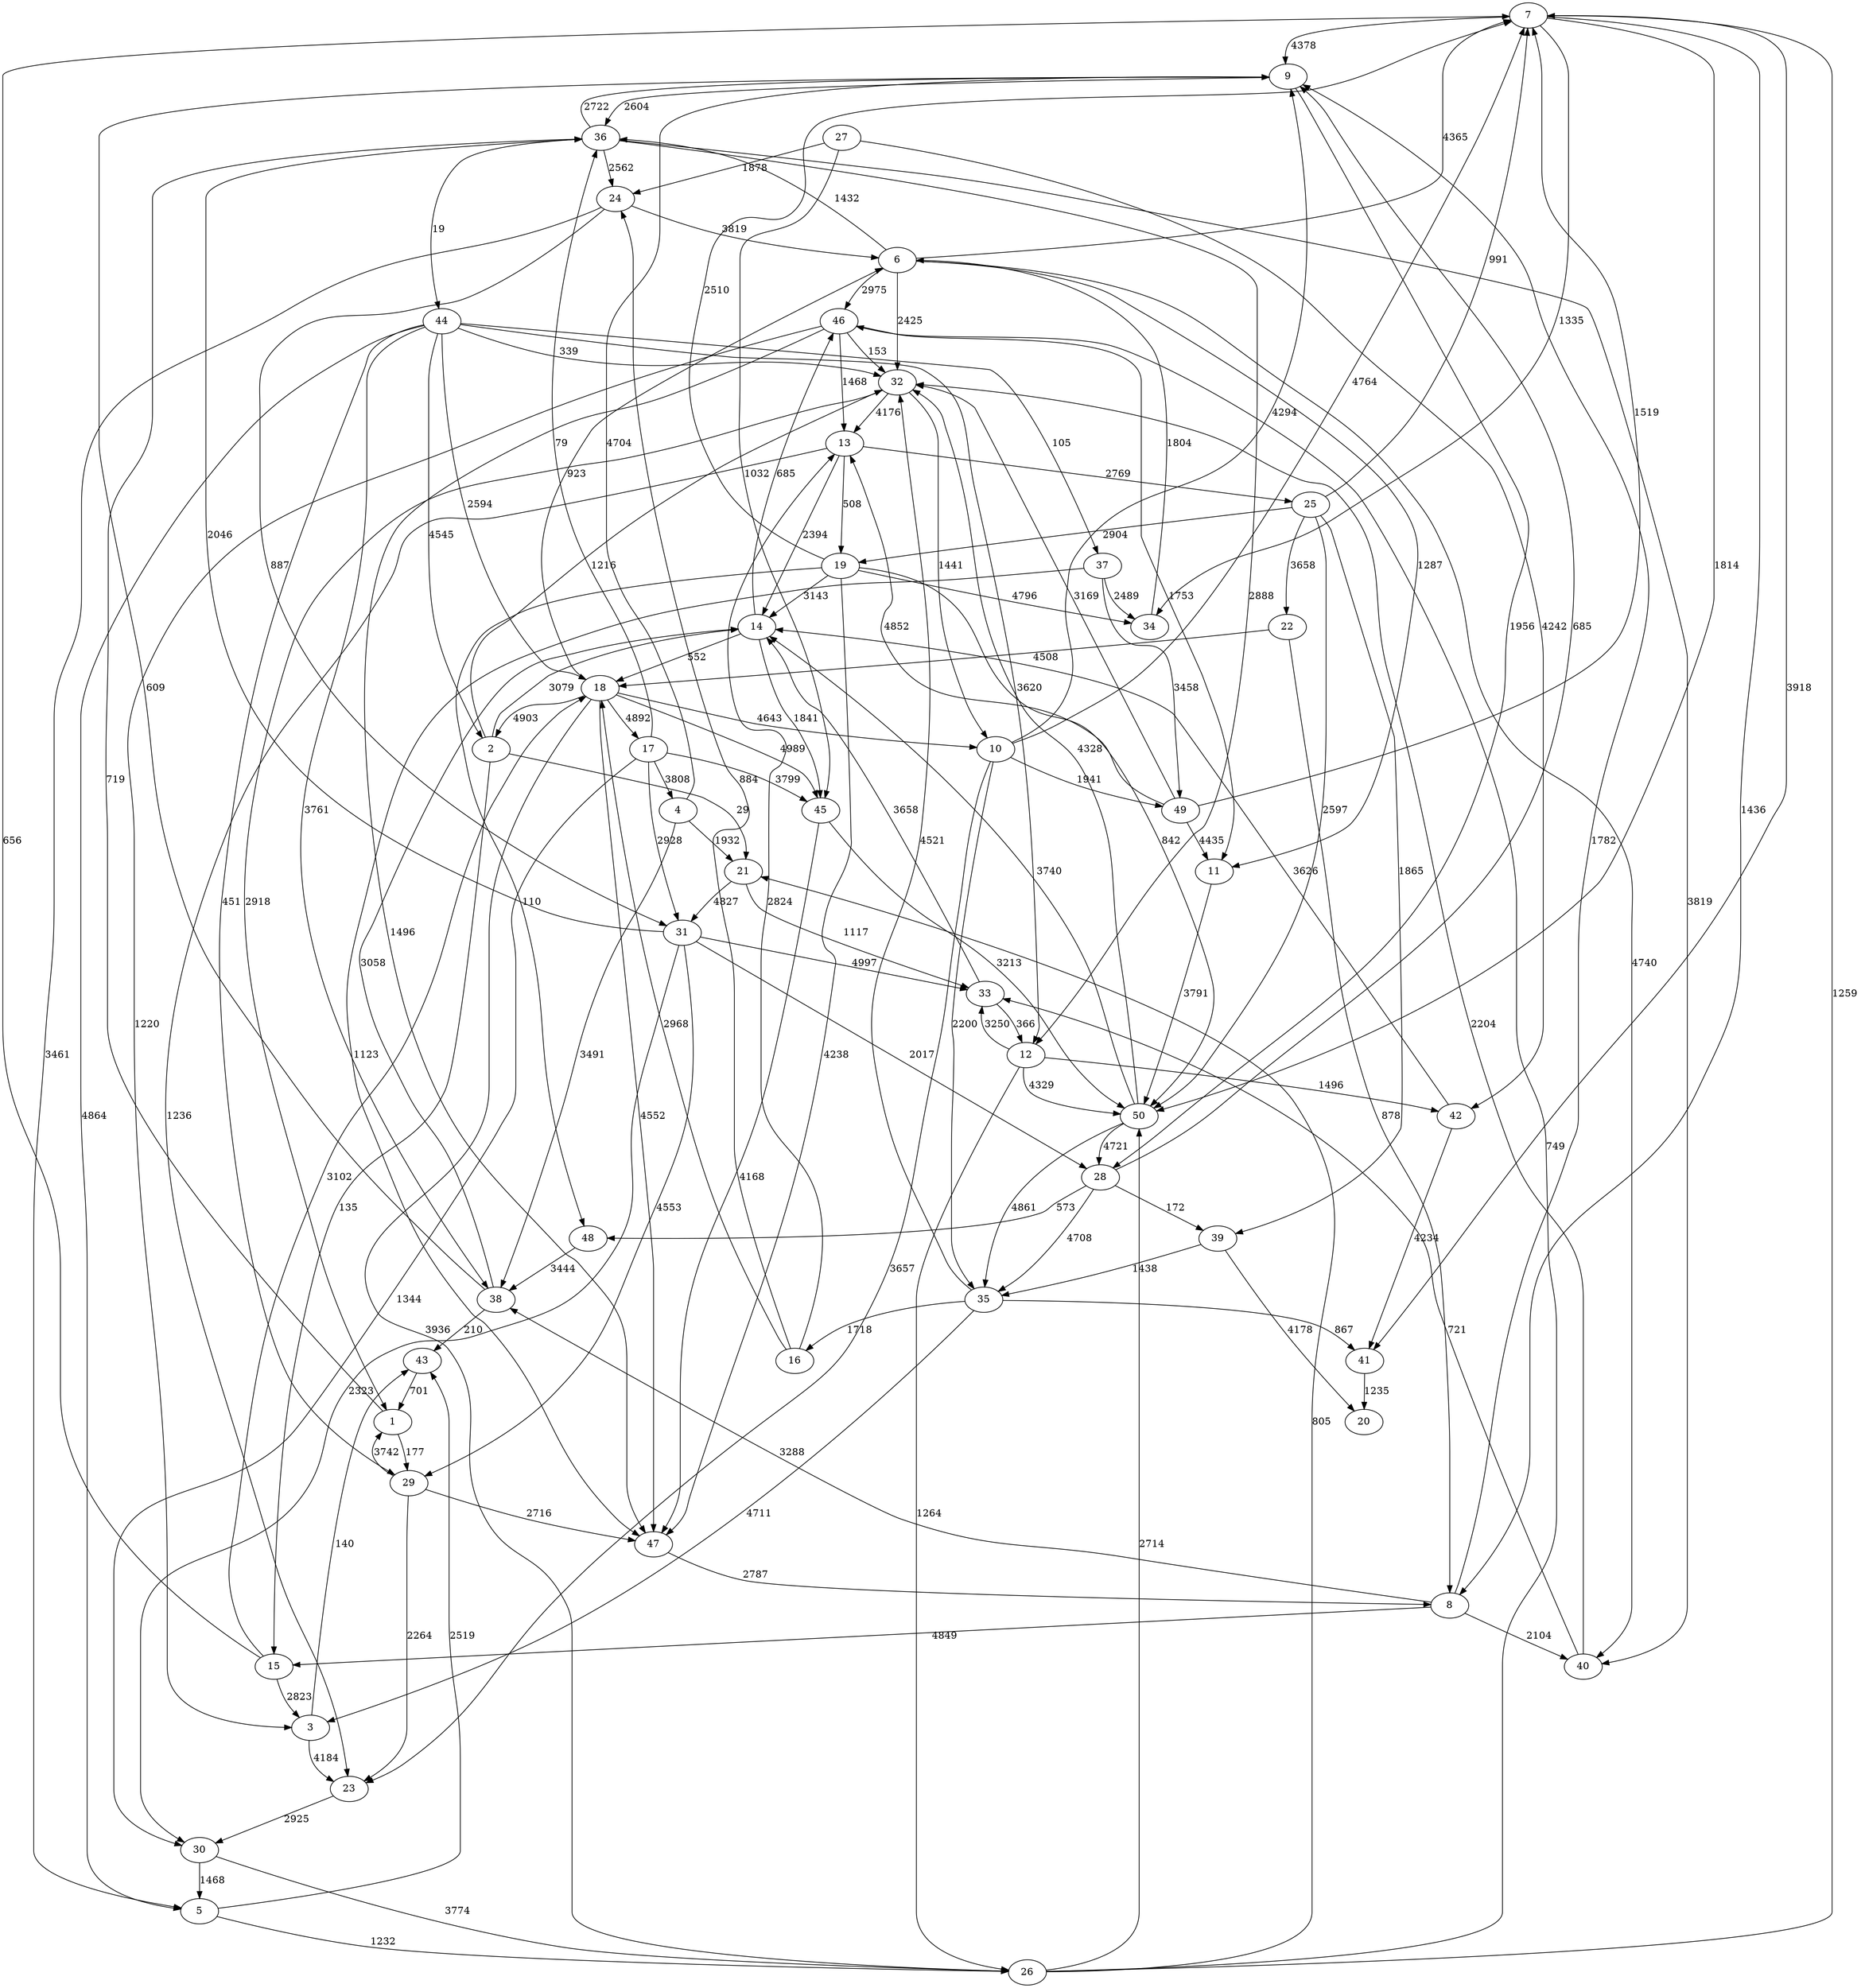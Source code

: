 strict digraph  {
	7 -> 9	 [label=4378];
	7 -> 8	 [label=1436];
	7 -> 50	 [label=1814];
	7 -> 41	 [label=3918];
	7 -> 34	 [label=1335];
	9 -> 36	 [label=2604];
	9 -> 28	 [label=1956];
	8 -> 9	 [label=1782];
	8 -> 15	 [label=4849];
	8 -> 40	 [label=2104];
	8 -> 38	 [label=3288];
	50 -> 28	 [label=4721];
	50 -> 32	 [label=4328];
	50 -> 14	 [label=3740];
	50 -> 35	 [label=4861];
	41 -> 20	 [label=1235];
	34 -> 6	 [label=1804];
	36 -> 9	 [label=2722];
	36 -> 44	 [label=19];
	36 -> 40	 [label=3819];
	36 -> 12	 [label=2888];
	36 -> 24	 [label=2562];
	28 -> 9	 [label=685];
	28 -> 35	 [label=4708];
	28 -> 39	 [label=172];
	28 -> 48	 [label=573];
	49 -> 7	 [label=1519];
	49 -> 11	 [label=4435];
	49 -> 32	 [label=3169];
	49 -> 13	 [label=4852];
	11 -> 50	 [label=3791];
	32 -> 13	 [label=4176];
	32 -> 10	 [label=1441];
	32 -> 1	 [label=2918];
	13 -> 14	 [label=2394];
	13 -> 23	 [label=1236];
	13 -> 19	 [label=508];
	13 -> 25	 [label=2769];
	2 -> 32	 [label=1216];
	2 -> 21	 [label=29];
	2 -> 15	 [label=135];
	2 -> 14	 [label=3079];
	21 -> 33	 [label=1117];
	21 -> 31	 [label=4827];
	15 -> 7	 [label=656];
	15 -> 18	 [label=3102];
	15 -> 3	 [label=2823];
	14 -> 18	 [label=552];
	14 -> 45	 [label=1841];
	14 -> 46	 [label=685];
	10 -> 7	 [label=4764];
	10 -> 9	 [label=4294];
	10 -> 49	 [label=1941];
	10 -> 35	 [label=2200];
	10 -> 23	 [label=3657];
	1 -> 36	 [label=719];
	1 -> 29	 [label=177];
	44 -> 32	 [label=339];
	44 -> 2	 [label=4545];
	44 -> 12	 [label=3620];
	44 -> 5	 [label=4864];
	44 -> 29	 [label=451];
	44 -> 18	 [label=2594];
	44 -> 38	 [label=3761];
	44 -> 37	 [label=105];
	40 -> 32	 [label=2204];
	40 -> 33	 [label=721];
	12 -> 50	 [label=4329];
	12 -> 33	 [label=3250];
	12 -> 26	 [label=1264];
	12 -> 42	 [label=1496];
	24 -> 5	 [label=3461];
	24 -> 6	 [label=3819];
	24 -> 31	 [label=887];
	5 -> 43	 [label=2519];
	5 -> 26	 [label=1232];
	29 -> 1	 [label=3742];
	29 -> 47	 [label=2716];
	29 -> 23	 [label=2264];
	18 -> 2	 [label=4903];
	18 -> 10	 [label=4643];
	18 -> 45	 [label=4989];
	18 -> 47	 [label=4552];
	18 -> 6	 [label=923];
	18 -> 26	 [label=3936];
	18 -> 17	 [label=4892];
	38 -> 9	 [label=609];
	38 -> 14	 [label=3058];
	38 -> 43	 [label=210];
	37 -> 34	 [label=2489];
	37 -> 49	 [label=3458];
	37 -> 47	 [label=1123];
	45 -> 50	 [label=3213];
	45 -> 47	 [label=4168];
	47 -> 8	 [label=2787];
	35 -> 41	 [label=867];
	35 -> 32	 [label=4521];
	35 -> 3	 [label=4711];
	35 -> 16	 [label=1718];
	33 -> 14	 [label=3658];
	33 -> 12	 [label=366];
	6 -> 7	 [label=4365];
	6 -> 36	 [label=1432];
	6 -> 11	 [label=1287];
	6 -> 32	 [label=2425];
	6 -> 40	 [label=4740];
	6 -> 46	 [label=2975];
	46 -> 11	 [label=1753];
	46 -> 32	 [label=153];
	46 -> 13	 [label=1468];
	46 -> 47	 [label=1496];
	46 -> 3	 [label=1220];
	43 -> 1	 [label=701];
	31 -> 36	 [label=2046];
	31 -> 28	 [label=2017];
	31 -> 29	 [label=4553];
	31 -> 33	 [label=4997];
	31 -> 30	 [label=2323];
	26 -> 7	 [label=1259];
	26 -> 50	 [label=2714];
	26 -> 21	 [label=805];
	26 -> 46	 [label=749];
	23 -> 30	 [label=2925];
	19 -> 7	 [label=2510];
	19 -> 50	 [label=842];
	19 -> 34	 [label=4796];
	19 -> 14	 [label=3143];
	19 -> 47	 [label=4238];
	19 -> 48	 [label=110];
	25 -> 7	 [label=991];
	25 -> 50	 [label=2597];
	25 -> 19	 [label=2904];
	25 -> 39	 [label=1865];
	25 -> 22	 [label=3658];
	30 -> 5	 [label=1468];
	30 -> 26	 [label=3774];
	3 -> 43	 [label=140];
	3 -> 23	 [label=4184];
	17 -> 36	 [label=79];
	17 -> 45	 [label=3799];
	17 -> 31	 [label=2928];
	17 -> 30	 [label=1344];
	17 -> 4	 [label=3808];
	4 -> 9	 [label=4704];
	4 -> 21	 [label=1932];
	4 -> 38	 [label=3491];
	39 -> 35	 [label=1438];
	39 -> 20	 [label=4178];
	48 -> 38	 [label=3444];
	22 -> 8	 [label=878];
	22 -> 18	 [label=4508];
	42 -> 41	 [label=4234];
	42 -> 14	 [label=3626];
	27 -> 24	 [label=1878];
	27 -> 45	 [label=1032];
	27 -> 42	 [label=4242];
	16 -> 13	 [label=2824];
	16 -> 24	 [label=884];
	16 -> 18	 [label=2968];
}
